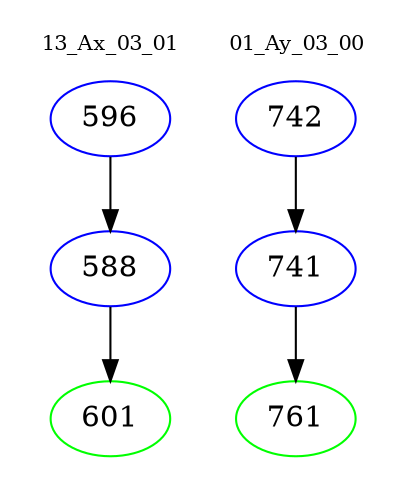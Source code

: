 digraph{
subgraph cluster_0 {
color = white
label = "13_Ax_03_01";
fontsize=10;
T0_596 [label="596", color="blue"]
T0_596 -> T0_588 [color="black"]
T0_588 [label="588", color="blue"]
T0_588 -> T0_601 [color="black"]
T0_601 [label="601", color="green"]
}
subgraph cluster_1 {
color = white
label = "01_Ay_03_00";
fontsize=10;
T1_742 [label="742", color="blue"]
T1_742 -> T1_741 [color="black"]
T1_741 [label="741", color="blue"]
T1_741 -> T1_761 [color="black"]
T1_761 [label="761", color="green"]
}
}

